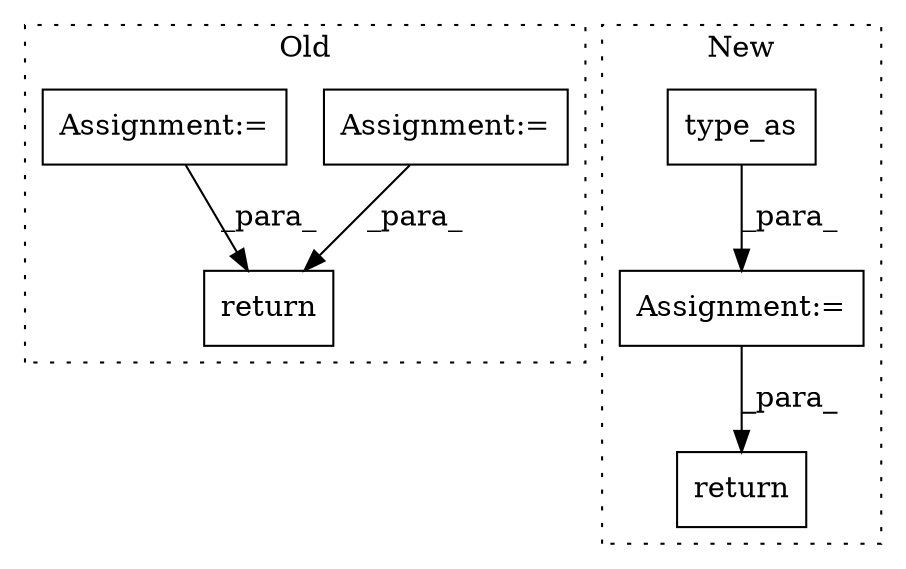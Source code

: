 digraph G {
subgraph cluster0 {
1 [label="return" a="41" s="22411" l="7" shape="box"];
5 [label="Assignment:=" a="7" s="22202" l="1" shape="box"];
6 [label="Assignment:=" a="7" s="21974" l="1" shape="box"];
label = "Old";
style="dotted";
}
subgraph cluster1 {
2 [label="type_as" a="32" s="21920,21951" l="8,1" shape="box"];
3 [label="Assignment:=" a="7" s="21857" l="1" shape="box"];
4 [label="return" a="41" s="21958" l="7" shape="box"];
label = "New";
style="dotted";
}
2 -> 3 [label="_para_"];
3 -> 4 [label="_para_"];
5 -> 1 [label="_para_"];
6 -> 1 [label="_para_"];
}